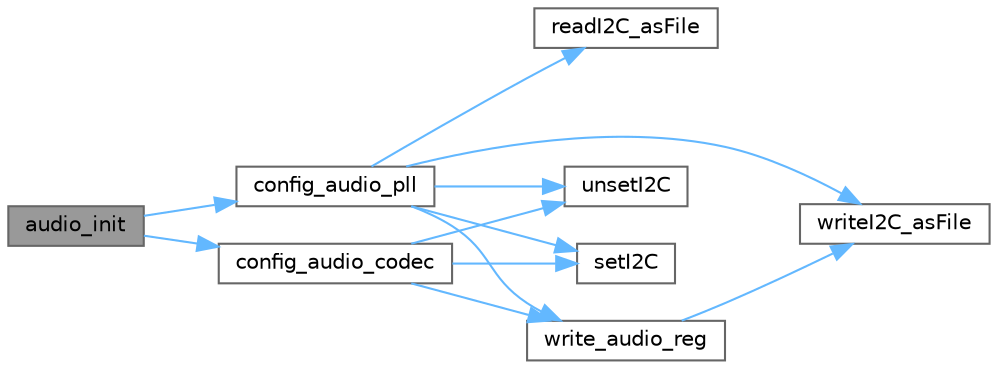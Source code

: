 digraph "audio_init"
{
 // LATEX_PDF_SIZE
  bgcolor="transparent";
  edge [fontname=Helvetica,fontsize=10,labelfontname=Helvetica,labelfontsize=10];
  node [fontname=Helvetica,fontsize=10,shape=box,height=0.2,width=0.4];
  rankdir="LR";
  Node1 [id="Node000001",label="audio_init",height=0.2,width=0.4,color="gray40", fillcolor="grey60", style="filled", fontcolor="black",tooltip="Initializes the audio register. Sets the sampling frequency. defines several values such as audio rec..."];
  Node1 -> Node2 [id="edge1_Node000001_Node000002",color="steelblue1",style="solid",tooltip=" "];
  Node2 [id="Node000002",label="config_audio_codec",height=0.2,width=0.4,color="grey40", fillcolor="white", style="filled",URL="$group__AUDIO.html#ga4c3476adecb27a3162fabab4af088f0b",tooltip=" "];
  Node2 -> Node3 [id="edge2_Node000002_Node000003",color="steelblue1",style="solid",tooltip=" "];
  Node3 [id="Node000003",label="setI2C",height=0.2,width=0.4,color="grey40", fillcolor="white", style="filled",URL="$empty-library_2i2cps_8c.html#a423d97e7bbc2c26785d9a5de31d2f220",tooltip=" "];
  Node2 -> Node4 [id="edge3_Node000002_Node000004",color="steelblue1",style="solid",tooltip=" "];
  Node4 [id="Node000004",label="unsetI2C",height=0.2,width=0.4,color="grey40", fillcolor="white", style="filled",URL="$empty-library_2i2cps_8c.html#a8fbf09bd758928bc8f434d96957ec40f",tooltip=" "];
  Node2 -> Node5 [id="edge4_Node000002_Node000005",color="steelblue1",style="solid",tooltip=" "];
  Node5 [id="Node000005",label="write_audio_reg",height=0.2,width=0.4,color="grey40", fillcolor="white", style="filled",URL="$group__AUDIO.html#ga3ec4d5593965dc8b93d40e80e2143902",tooltip=" "];
  Node5 -> Node6 [id="edge5_Node000005_Node000006",color="steelblue1",style="solid",tooltip=" "];
  Node6 [id="Node000006",label="writeI2C_asFile",height=0.2,width=0.4,color="grey40", fillcolor="white", style="filled",URL="$empty-library_2i2cps_8c.html#a655bf0c0118a9dff569ee054c0a395f1",tooltip=" "];
  Node1 -> Node7 [id="edge6_Node000001_Node000007",color="steelblue1",style="solid",tooltip=" "];
  Node7 [id="Node000007",label="config_audio_pll",height=0.2,width=0.4,color="grey40", fillcolor="white", style="filled",URL="$group__AUDIO.html#ga9c9de79126611d05d3e2bda897ca886e",tooltip=" "];
  Node7 -> Node8 [id="edge7_Node000007_Node000008",color="steelblue1",style="solid",tooltip=" "];
  Node8 [id="Node000008",label="readI2C_asFile",height=0.2,width=0.4,color="grey40", fillcolor="white", style="filled",URL="$empty-library_2i2cps_8c.html#abf82e1e8e8f7974695f541af2526357a",tooltip=" "];
  Node7 -> Node3 [id="edge8_Node000007_Node000003",color="steelblue1",style="solid",tooltip=" "];
  Node7 -> Node4 [id="edge9_Node000007_Node000004",color="steelblue1",style="solid",tooltip=" "];
  Node7 -> Node5 [id="edge10_Node000007_Node000005",color="steelblue1",style="solid",tooltip=" "];
  Node7 -> Node6 [id="edge11_Node000007_Node000006",color="steelblue1",style="solid",tooltip=" "];
}
